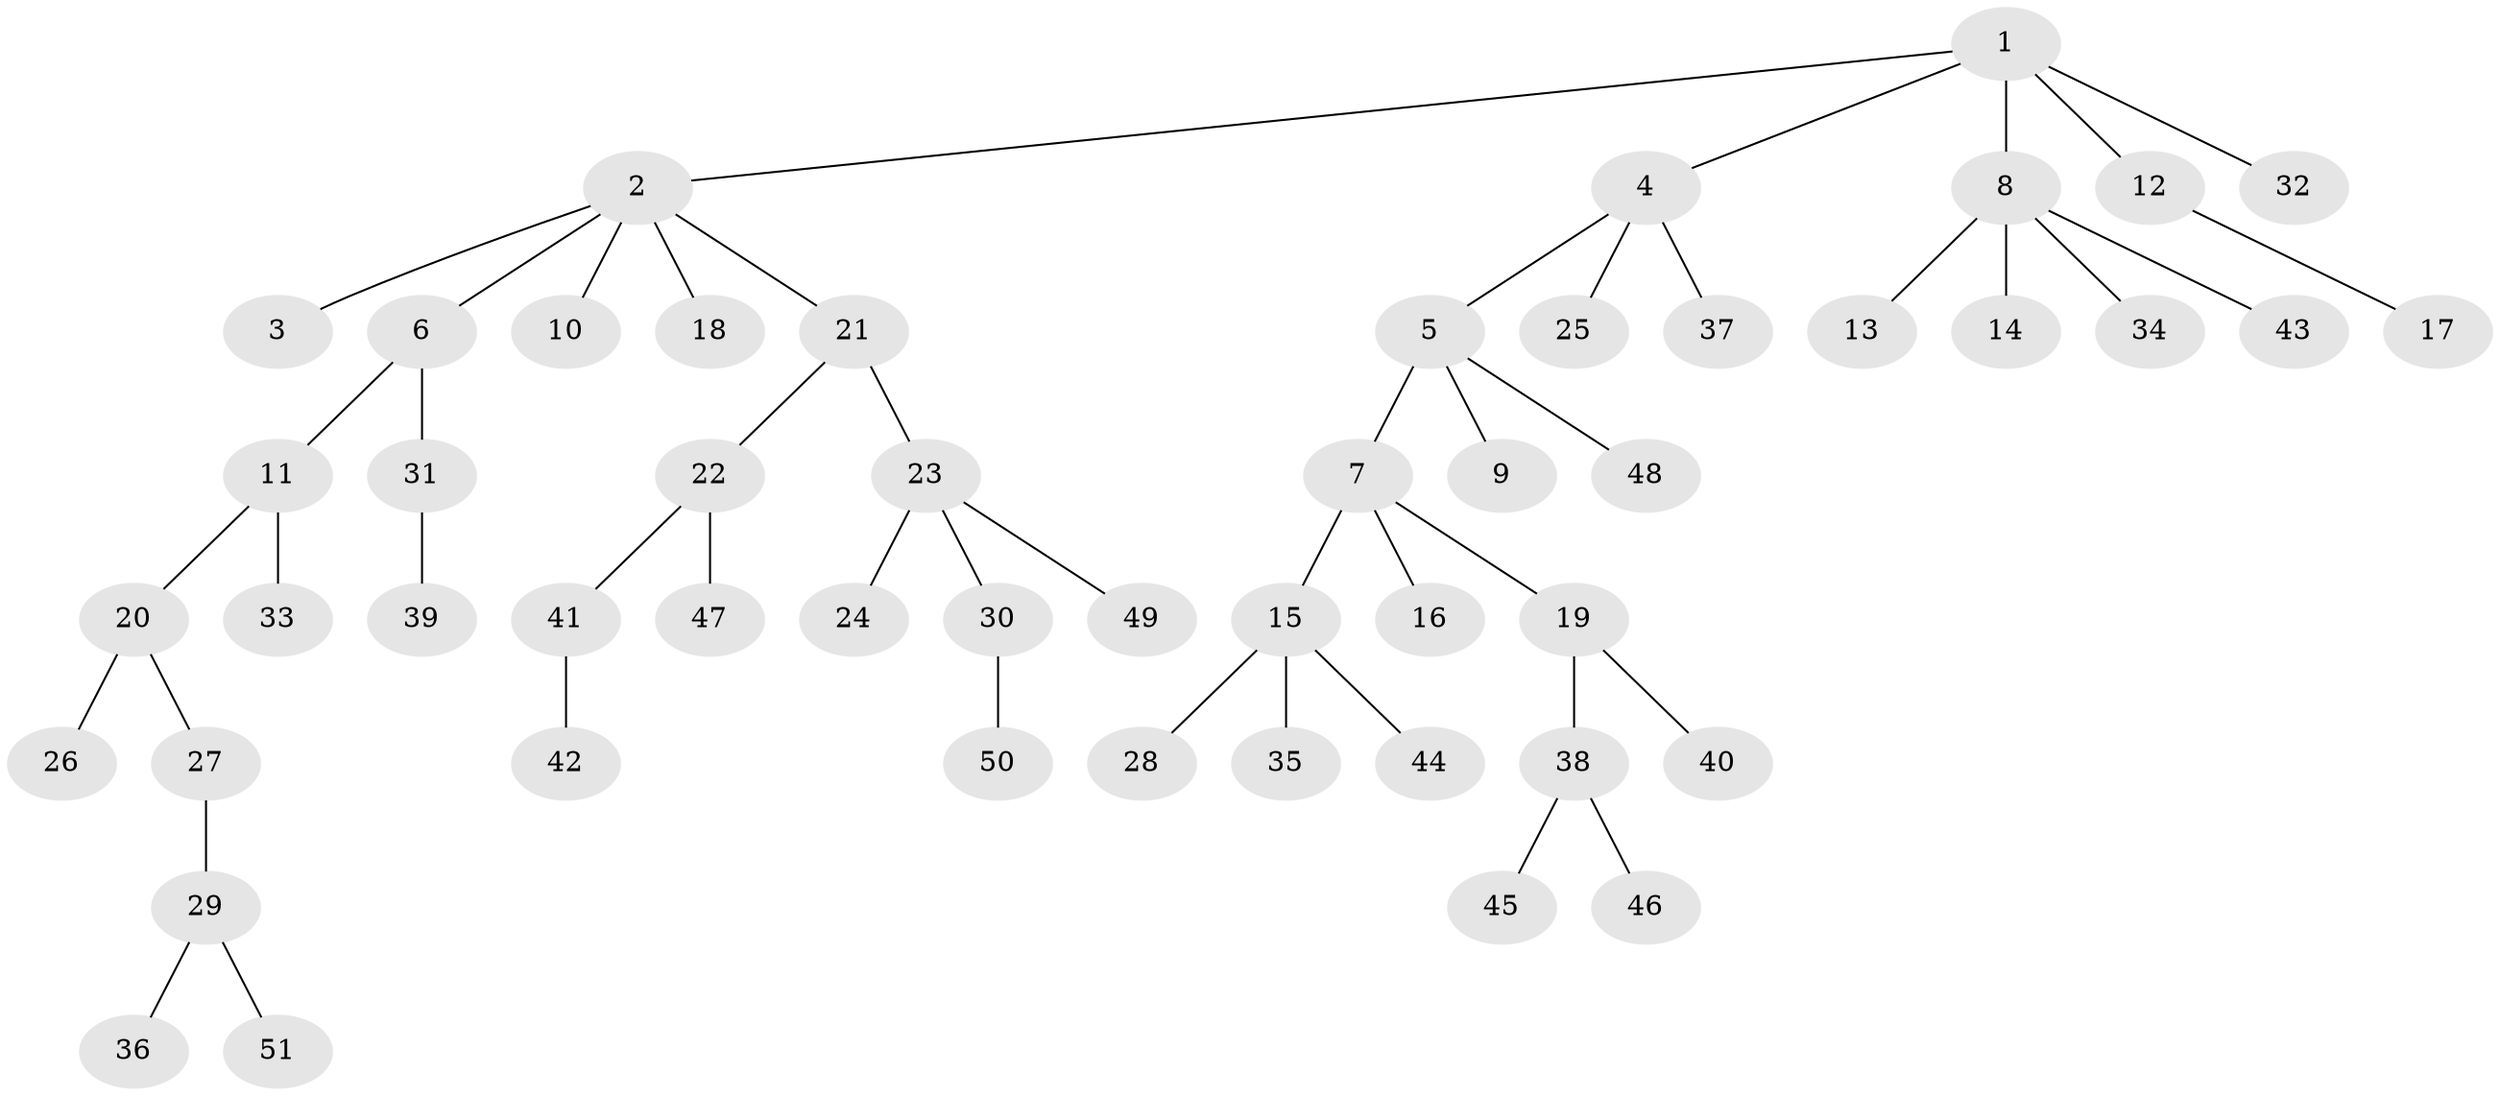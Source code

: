 // Generated by graph-tools (version 1.1) at 2025/26/03/09/25 03:26:31]
// undirected, 51 vertices, 50 edges
graph export_dot {
graph [start="1"]
  node [color=gray90,style=filled];
  1;
  2;
  3;
  4;
  5;
  6;
  7;
  8;
  9;
  10;
  11;
  12;
  13;
  14;
  15;
  16;
  17;
  18;
  19;
  20;
  21;
  22;
  23;
  24;
  25;
  26;
  27;
  28;
  29;
  30;
  31;
  32;
  33;
  34;
  35;
  36;
  37;
  38;
  39;
  40;
  41;
  42;
  43;
  44;
  45;
  46;
  47;
  48;
  49;
  50;
  51;
  1 -- 2;
  1 -- 4;
  1 -- 8;
  1 -- 12;
  1 -- 32;
  2 -- 3;
  2 -- 6;
  2 -- 10;
  2 -- 18;
  2 -- 21;
  4 -- 5;
  4 -- 25;
  4 -- 37;
  5 -- 7;
  5 -- 9;
  5 -- 48;
  6 -- 11;
  6 -- 31;
  7 -- 15;
  7 -- 16;
  7 -- 19;
  8 -- 13;
  8 -- 14;
  8 -- 34;
  8 -- 43;
  11 -- 20;
  11 -- 33;
  12 -- 17;
  15 -- 28;
  15 -- 35;
  15 -- 44;
  19 -- 38;
  19 -- 40;
  20 -- 26;
  20 -- 27;
  21 -- 22;
  21 -- 23;
  22 -- 41;
  22 -- 47;
  23 -- 24;
  23 -- 30;
  23 -- 49;
  27 -- 29;
  29 -- 36;
  29 -- 51;
  30 -- 50;
  31 -- 39;
  38 -- 45;
  38 -- 46;
  41 -- 42;
}
